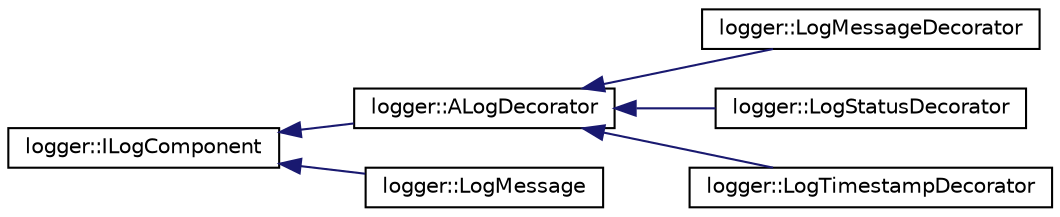 digraph "Graphical Class Hierarchy"
{
 // LATEX_PDF_SIZE
  edge [fontname="Helvetica",fontsize="10",labelfontname="Helvetica",labelfontsize="10"];
  node [fontname="Helvetica",fontsize="10",shape=record];
  rankdir="LR";
  Node0 [label="logger::ILogComponent",height=0.2,width=0.4,color="black", fillcolor="white", style="filled",URL="$classlogger_1_1_i_log_component.html",tooltip=" "];
  Node0 -> Node1 [dir="back",color="midnightblue",fontsize="10",style="solid",fontname="Helvetica"];
  Node1 [label="logger::ALogDecorator",height=0.2,width=0.4,color="black", fillcolor="white", style="filled",URL="$classlogger_1_1_a_log_decorator.html",tooltip=" "];
  Node1 -> Node2 [dir="back",color="midnightblue",fontsize="10",style="solid",fontname="Helvetica"];
  Node2 [label="logger::LogMessageDecorator",height=0.2,width=0.4,color="black", fillcolor="white", style="filled",URL="$classlogger_1_1_log_message_decorator.html",tooltip=" "];
  Node1 -> Node3 [dir="back",color="midnightblue",fontsize="10",style="solid",fontname="Helvetica"];
  Node3 [label="logger::LogStatusDecorator",height=0.2,width=0.4,color="black", fillcolor="white", style="filled",URL="$classlogger_1_1_log_status_decorator.html",tooltip=" "];
  Node1 -> Node4 [dir="back",color="midnightblue",fontsize="10",style="solid",fontname="Helvetica"];
  Node4 [label="logger::LogTimestampDecorator",height=0.2,width=0.4,color="black", fillcolor="white", style="filled",URL="$classlogger_1_1_log_timestamp_decorator.html",tooltip=" "];
  Node0 -> Node5 [dir="back",color="midnightblue",fontsize="10",style="solid",fontname="Helvetica"];
  Node5 [label="logger::LogMessage",height=0.2,width=0.4,color="black", fillcolor="white", style="filled",URL="$classlogger_1_1_log_message.html",tooltip=" "];
}
